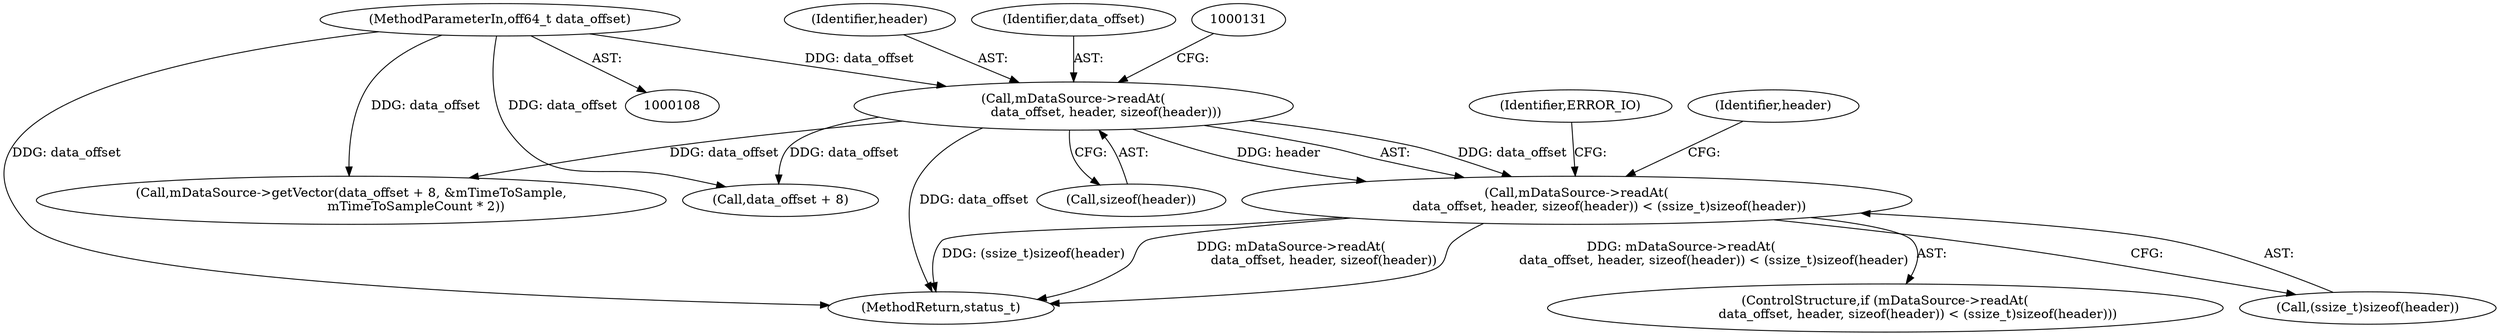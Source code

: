 digraph "0_Android_45737cb776625f17384540523674761e6313e6d4_1@API" {
"1000124" [label="(Call,mDataSource->readAt(\n                data_offset, header, sizeof(header)) < (ssize_t)sizeof(header))"];
"1000125" [label="(Call,mDataSource->readAt(\n                data_offset, header, sizeof(header)))"];
"1000109" [label="(MethodParameterIn,off64_t data_offset)"];
"1000109" [label="(MethodParameterIn,off64_t data_offset)"];
"1000124" [label="(Call,mDataSource->readAt(\n                data_offset, header, sizeof(header)) < (ssize_t)sizeof(header))"];
"1000128" [label="(Call,sizeof(header))"];
"1000127" [label="(Identifier,header)"];
"1000136" [label="(Identifier,ERROR_IO)"];
"1000206" [label="(MethodReturn,status_t)"];
"1000140" [label="(Identifier,header)"];
"1000172" [label="(Call,mDataSource->getVector(data_offset + 8, &mTimeToSample,\n                                mTimeToSampleCount * 2))"];
"1000126" [label="(Identifier,data_offset)"];
"1000173" [label="(Call,data_offset + 8)"];
"1000125" [label="(Call,mDataSource->readAt(\n                data_offset, header, sizeof(header)))"];
"1000123" [label="(ControlStructure,if (mDataSource->readAt(\n                data_offset, header, sizeof(header)) < (ssize_t)sizeof(header)))"];
"1000130" [label="(Call,(ssize_t)sizeof(header))"];
"1000124" -> "1000123"  [label="AST: "];
"1000124" -> "1000130"  [label="CFG: "];
"1000125" -> "1000124"  [label="AST: "];
"1000130" -> "1000124"  [label="AST: "];
"1000136" -> "1000124"  [label="CFG: "];
"1000140" -> "1000124"  [label="CFG: "];
"1000124" -> "1000206"  [label="DDG: (ssize_t)sizeof(header)"];
"1000124" -> "1000206"  [label="DDG: mDataSource->readAt(\n                data_offset, header, sizeof(header))"];
"1000124" -> "1000206"  [label="DDG: mDataSource->readAt(\n                data_offset, header, sizeof(header)) < (ssize_t)sizeof(header)"];
"1000125" -> "1000124"  [label="DDG: data_offset"];
"1000125" -> "1000124"  [label="DDG: header"];
"1000125" -> "1000128"  [label="CFG: "];
"1000126" -> "1000125"  [label="AST: "];
"1000127" -> "1000125"  [label="AST: "];
"1000128" -> "1000125"  [label="AST: "];
"1000131" -> "1000125"  [label="CFG: "];
"1000125" -> "1000206"  [label="DDG: data_offset"];
"1000109" -> "1000125"  [label="DDG: data_offset"];
"1000125" -> "1000172"  [label="DDG: data_offset"];
"1000125" -> "1000173"  [label="DDG: data_offset"];
"1000109" -> "1000108"  [label="AST: "];
"1000109" -> "1000206"  [label="DDG: data_offset"];
"1000109" -> "1000172"  [label="DDG: data_offset"];
"1000109" -> "1000173"  [label="DDG: data_offset"];
}
